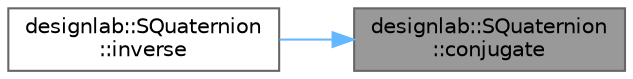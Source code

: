 digraph "designlab::SQuaternion::conjugate"
{
 // LATEX_PDF_SIZE
  bgcolor="transparent";
  edge [fontname=Helvetica,fontsize=10,labelfontname=Helvetica,labelfontsize=10];
  node [fontname=Helvetica,fontsize=10,shape=box,height=0.2,width=0.4];
  rankdir="RL";
  Node1 [id="Node000001",label="designlab::SQuaternion\l::conjugate",height=0.2,width=0.4,color="gray40", fillcolor="grey60", style="filled", fontcolor="black",tooltip="クォータニオンの共役を返す．共役なクォータニオンとは，ベクトル成分の符号を反転させたもの   q = w + xi + yj + zk とすると，qの共役は w - xi - yj - zk となる．回..."];
  Node1 -> Node2 [id="edge1_Node000001_Node000002",dir="back",color="steelblue1",style="solid",tooltip=" "];
  Node2 [id="Node000002",label="designlab::SQuaternion\l::inverse",height=0.2,width=0.4,color="grey40", fillcolor="white", style="filled",URL="$structdesignlab_1_1_s_quaternion.html#a6dcf3bb018322ec26629f0f4d122b9ea",tooltip="クォータニオンの逆数を返す   クォータニオンqの逆数q^-1は，qの共役をノルムで割ったもの"];
}

